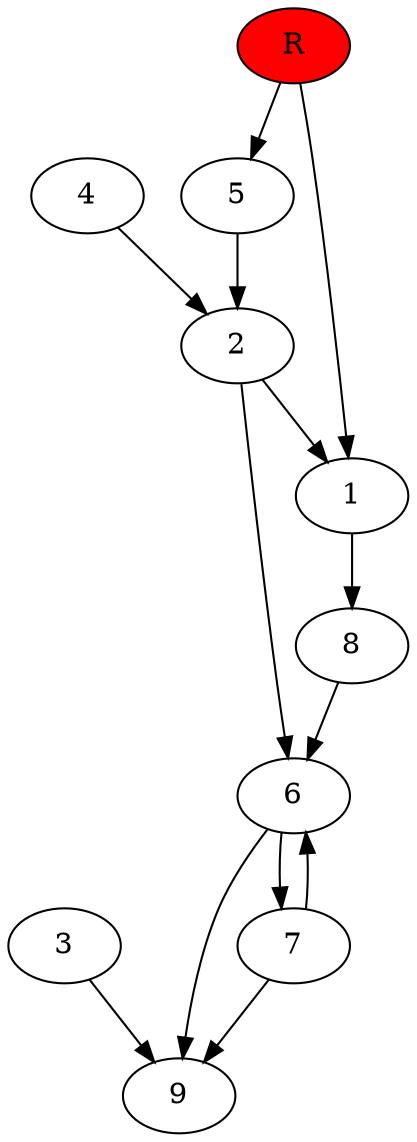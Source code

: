 digraph prb17446 {
	1
	2
	3
	4
	5
	6
	7
	8
	R [fillcolor="#ff0000" style=filled]
	1 -> 8
	2 -> 1
	2 -> 6
	3 -> 9
	4 -> 2
	5 -> 2
	6 -> 7
	6 -> 9
	7 -> 6
	7 -> 9
	8 -> 6
	R -> 1
	R -> 5
}
